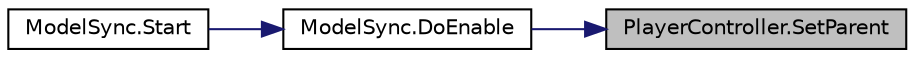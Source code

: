 digraph "PlayerController.SetParent"
{
 // INTERACTIVE_SVG=YES
 // LATEX_PDF_SIZE
  edge [fontname="Helvetica",fontsize="10",labelfontname="Helvetica",labelfontsize="10"];
  node [fontname="Helvetica",fontsize="10",shape=record];
  rankdir="RL";
  Node1 [label="PlayerController.SetParent",height=0.2,width=0.4,color="black", fillcolor="grey75", style="filled", fontcolor="black",tooltip="Player Model will call this function to parent and sync itself to this GameObject"];
  Node1 -> Node2 [dir="back",color="midnightblue",fontsize="10",style="solid",fontname="Helvetica"];
  Node2 [label="ModelSync.DoEnable",height=0.2,width=0.4,color="black", fillcolor="white", style="filled",URL="$class_model_sync.html#ab8359f73ae31a7f926c80ebcd7e9444a",tooltip="This starts all the initialization chain for the player."];
  Node2 -> Node3 [dir="back",color="midnightblue",fontsize="10",style="solid",fontname="Helvetica"];
  Node3 [label="ModelSync.Start",height=0.2,width=0.4,color="black", fillcolor="white", style="filled",URL="$class_model_sync.html#a47be08ee3bbd2a173514e74da3dd65cb",tooltip=" "];
}
